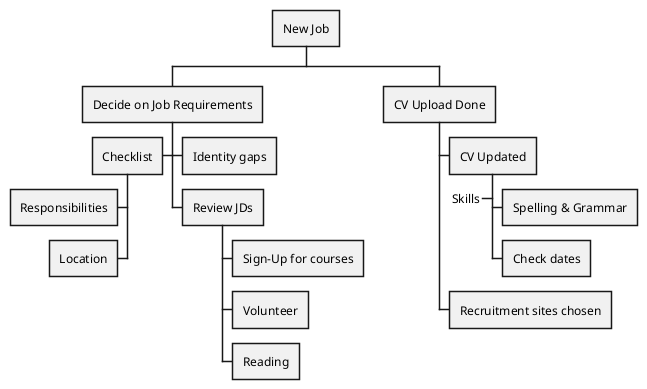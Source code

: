 {
  "sha1": "88ci98qfnwuedj2b1fb5hpuitxjezw2",
  "insertion": {
    "when": "2024-05-30T20:48:21.366Z",
    "user": "plantuml@gmail.com"
  }
}
@startwbs
+ New Job
++ Decide on Job Requirements
+++ Identity gaps
+++ Review JDs
++++ Sign-Up for courses
++++ Volunteer
++++ Reading
++- Checklist
+++- Responsibilities
+++- Location
++ CV Upload Done
+++ CV Updated
++++ Spelling & Grammar
++++ Check dates
----_ Skills
+++ Recruitment sites chosen
@endwbs
